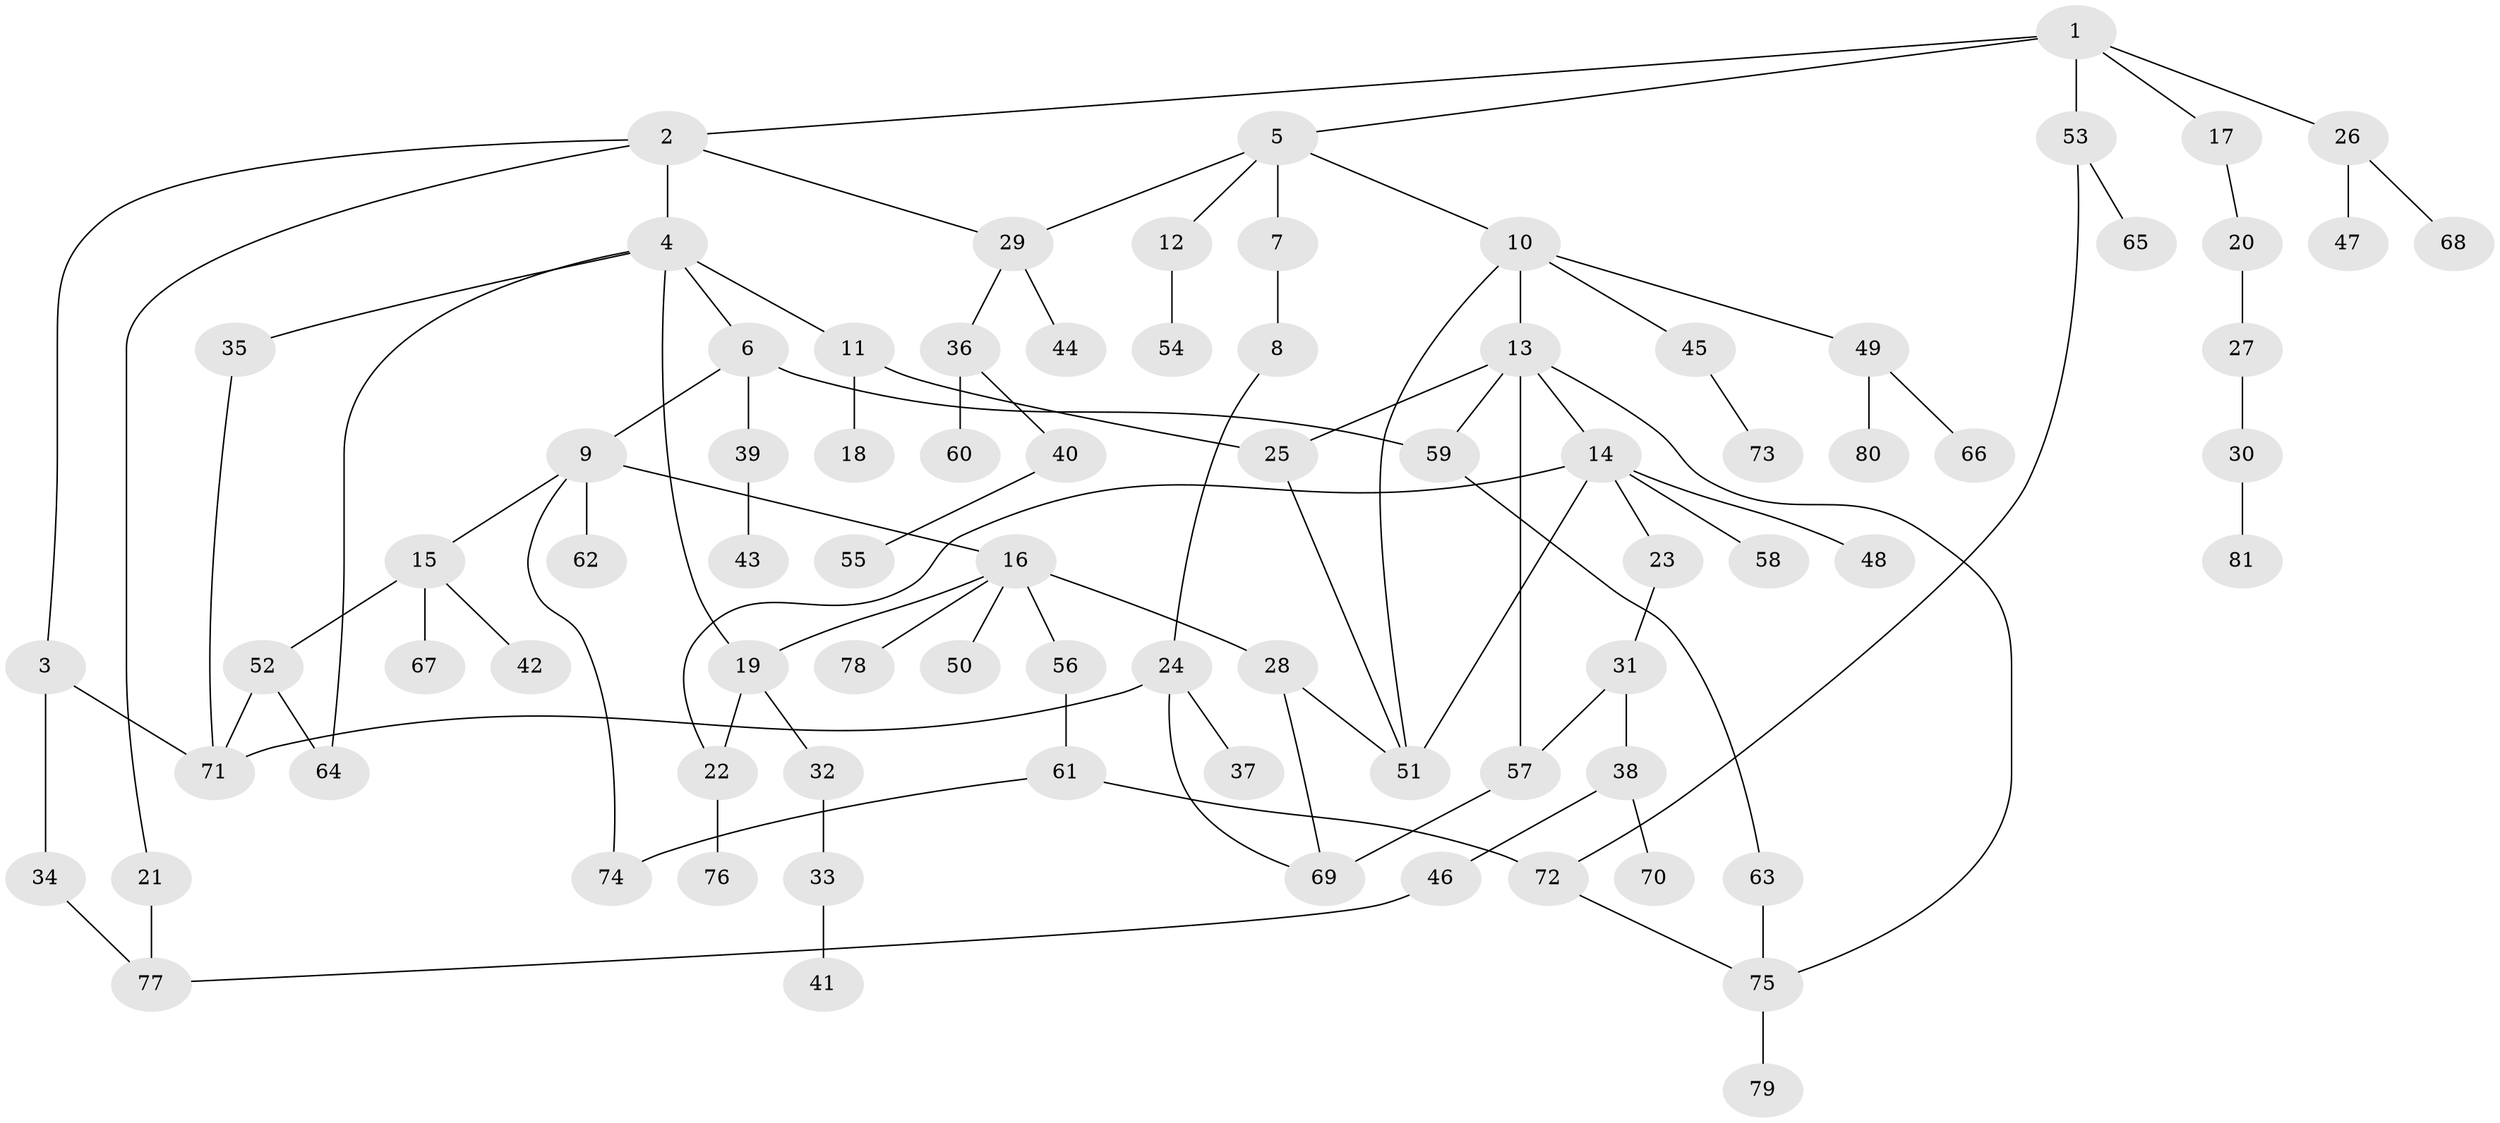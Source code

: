 // coarse degree distribution, {6: 0.05454545454545454, 5: 0.05454545454545454, 7: 0.05454545454545454, 2: 0.21818181818181817, 4: 0.05454545454545454, 1: 0.34545454545454546, 3: 0.2, 8: 0.01818181818181818}
// Generated by graph-tools (version 1.1) at 2025/51/02/27/25 19:51:35]
// undirected, 81 vertices, 101 edges
graph export_dot {
graph [start="1"]
  node [color=gray90,style=filled];
  1;
  2;
  3;
  4;
  5;
  6;
  7;
  8;
  9;
  10;
  11;
  12;
  13;
  14;
  15;
  16;
  17;
  18;
  19;
  20;
  21;
  22;
  23;
  24;
  25;
  26;
  27;
  28;
  29;
  30;
  31;
  32;
  33;
  34;
  35;
  36;
  37;
  38;
  39;
  40;
  41;
  42;
  43;
  44;
  45;
  46;
  47;
  48;
  49;
  50;
  51;
  52;
  53;
  54;
  55;
  56;
  57;
  58;
  59;
  60;
  61;
  62;
  63;
  64;
  65;
  66;
  67;
  68;
  69;
  70;
  71;
  72;
  73;
  74;
  75;
  76;
  77;
  78;
  79;
  80;
  81;
  1 -- 2;
  1 -- 5;
  1 -- 17;
  1 -- 26;
  1 -- 53;
  2 -- 3;
  2 -- 4;
  2 -- 21;
  2 -- 29;
  3 -- 34;
  3 -- 71;
  4 -- 6;
  4 -- 11;
  4 -- 19;
  4 -- 35;
  4 -- 64;
  5 -- 7;
  5 -- 10;
  5 -- 12;
  5 -- 29;
  6 -- 9;
  6 -- 39;
  6 -- 59;
  7 -- 8;
  8 -- 24;
  9 -- 15;
  9 -- 16;
  9 -- 62;
  9 -- 74;
  10 -- 13;
  10 -- 45;
  10 -- 49;
  10 -- 51;
  11 -- 18;
  11 -- 25;
  12 -- 54;
  13 -- 14;
  13 -- 57;
  13 -- 59;
  13 -- 25;
  13 -- 75;
  14 -- 23;
  14 -- 48;
  14 -- 58;
  14 -- 22;
  14 -- 51;
  15 -- 42;
  15 -- 52;
  15 -- 67;
  16 -- 28;
  16 -- 50;
  16 -- 56;
  16 -- 78;
  16 -- 19;
  17 -- 20;
  19 -- 22;
  19 -- 32;
  20 -- 27;
  21 -- 77;
  22 -- 76;
  23 -- 31;
  24 -- 37;
  24 -- 71;
  24 -- 69;
  25 -- 51;
  26 -- 47;
  26 -- 68;
  27 -- 30;
  28 -- 51;
  28 -- 69;
  29 -- 36;
  29 -- 44;
  30 -- 81;
  31 -- 38;
  31 -- 57;
  32 -- 33;
  33 -- 41;
  34 -- 77;
  35 -- 71;
  36 -- 40;
  36 -- 60;
  38 -- 46;
  38 -- 70;
  39 -- 43;
  40 -- 55;
  45 -- 73;
  46 -- 77;
  49 -- 66;
  49 -- 80;
  52 -- 64;
  52 -- 71;
  53 -- 65;
  53 -- 72;
  56 -- 61;
  57 -- 69;
  59 -- 63;
  61 -- 74;
  61 -- 72;
  63 -- 75;
  72 -- 75;
  75 -- 79;
}

